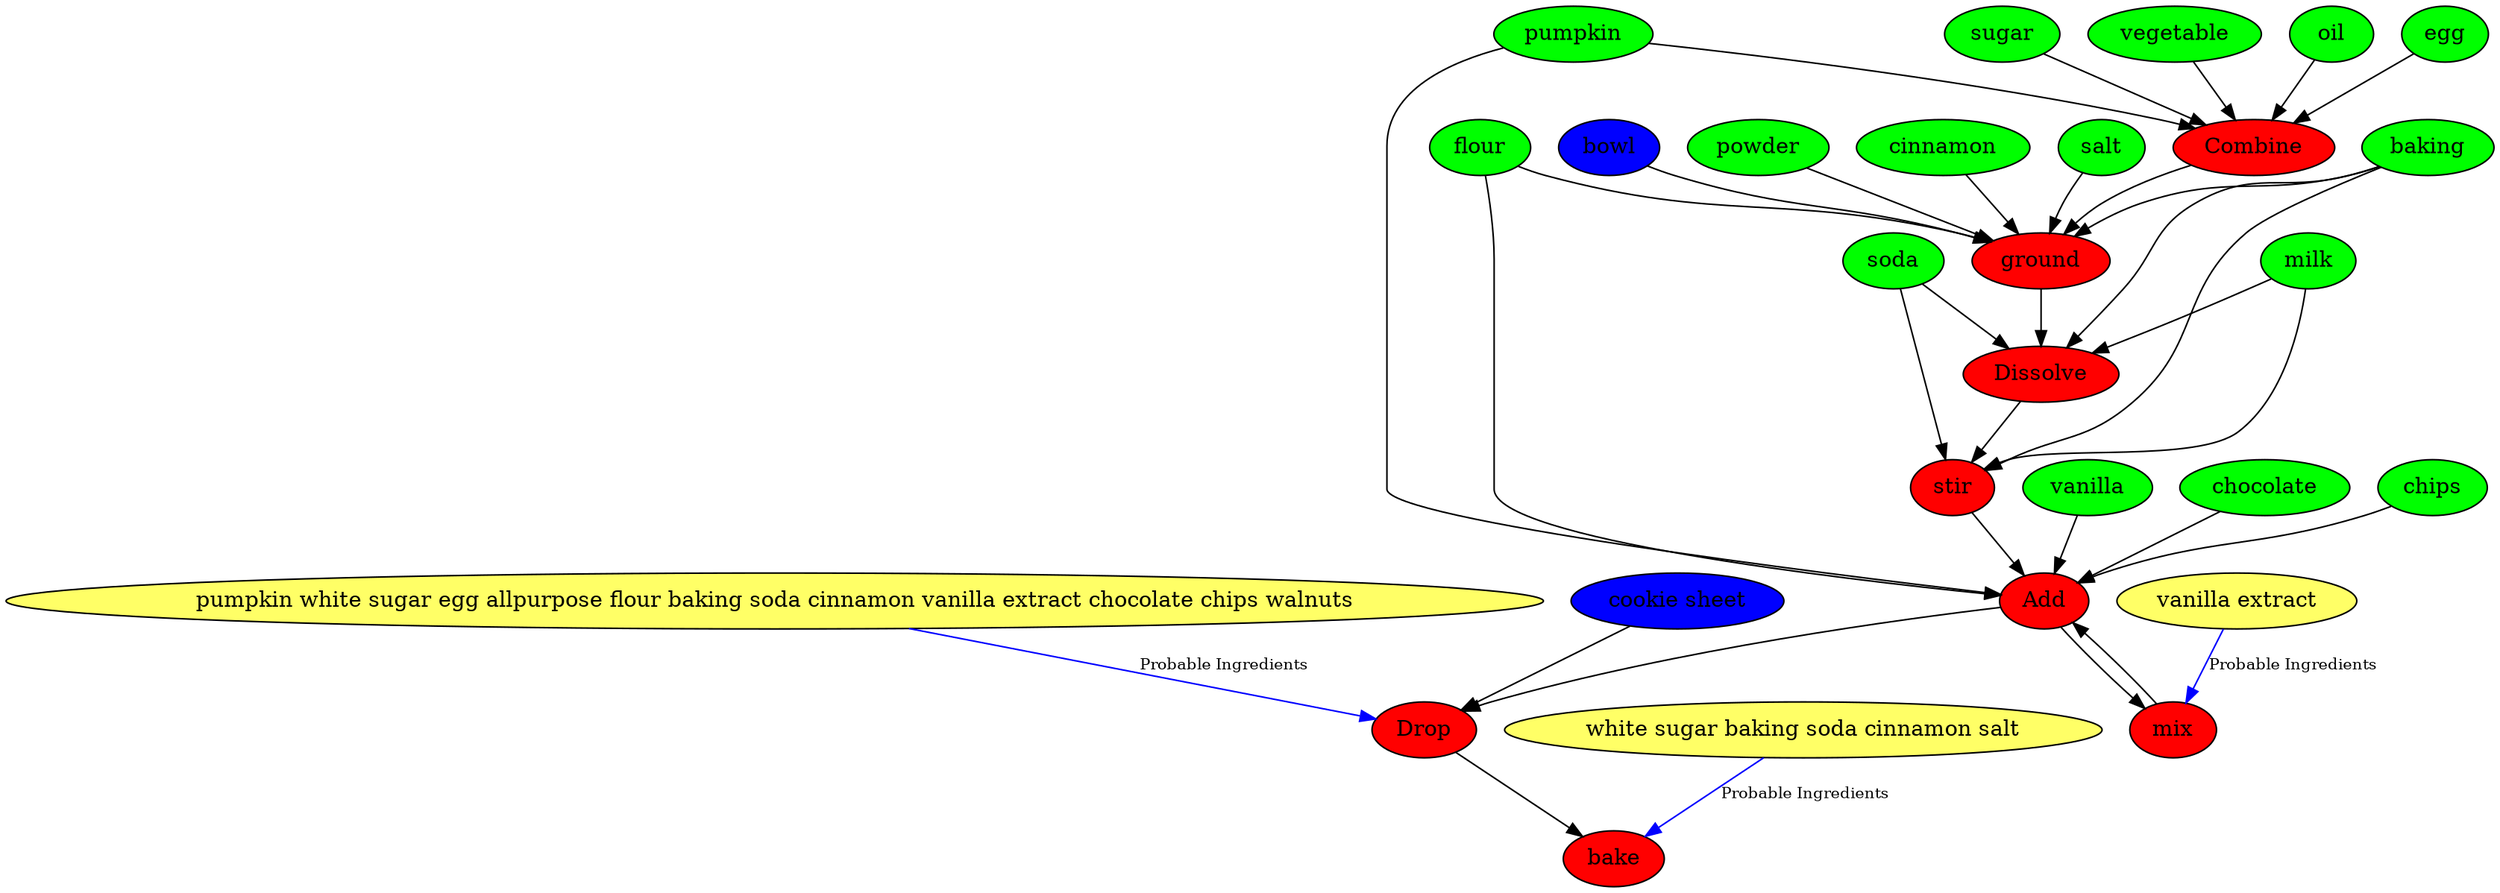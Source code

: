 digraph G {
Combine [style=filled, fillcolor=red];
pumpkin [style=filled, fillcolor=green];
sugar [style=filled, fillcolor=green];
vegetable [style=filled, fillcolor=green];
oil [style=filled, fillcolor=green];
egg [style=filled, fillcolor=green];
bowl [style=filled, fillcolor="#0000ff"];
flour [style=filled, fillcolor=green];
baking [style=filled, fillcolor=green];
powder [style=filled, fillcolor=green];
ground [style=filled, fillcolor="#976856"];
ground [style=filled, fillcolor=red];
cinnamon [style=filled, fillcolor=green];
salt [style=filled, fillcolor=green];
Dissolve [style=filled, fillcolor=red];
baking [style=filled, fillcolor=green];
soda [style=filled, fillcolor=green];
milk [style=filled, fillcolor=green];
stir [style=filled, fillcolor=red];
Add [style=filled, fillcolor=red];
flour [style=filled, fillcolor=green];
pumpkin [style=filled, fillcolor=green];
mix [style=filled, fillcolor=red];
"vanilla extract" [style=filled, fillcolor="#ffff66"];
Add [style=filled, fillcolor=red];
vanilla [style=filled, fillcolor=green];
chocolate [style=filled, fillcolor=green];
chips [style=filled, fillcolor=green];
Drop [style=filled, fillcolor=red];
"cookie sheet" [style=filled, fillcolor="#0000ff"];
"pumpkin white sugar egg allpurpose flour baking soda cinnamon vanilla extract chocolate chips walnuts" [style=filled, fillcolor="#ffff66"];
bake [style=filled, fillcolor=red];
"white sugar baking soda cinnamon salt" [style=filled, fillcolor="#ffff66"];
Combine -> ground;
ground -> Dissolve;
Dissolve -> stir;
stir -> Add;
Add -> mix;
mix -> Add;
Add -> Drop;
Drop -> bake;
pumpkin -> Combine;
sugar -> Combine;
vegetable -> Combine;
oil -> Combine;
egg -> Combine;
flour -> ground;
baking -> ground;
powder -> ground;
cinnamon -> ground;
salt -> ground;
baking -> Dissolve;
soda -> Dissolve;
milk -> Dissolve;
baking -> stir;
soda -> stir;
milk -> stir;
flour -> Add;
pumpkin -> Add;
vanilla -> Add;
chocolate -> Add;
chips -> Add;
bowl -> ground;
"cookie sheet" -> Drop;
"vanilla extract" -> mix  [color=blue, labelfontcolor="#009933", fontsize="10.0", label="Probable Ingredients"];
"pumpkin white sugar egg allpurpose flour baking soda cinnamon vanilla extract chocolate chips walnuts" -> Drop  [color=blue, labelfontcolor="#009933", fontsize="10.0", label="Probable Ingredients"];
"white sugar baking soda cinnamon salt" -> bake  [color=blue, labelfontcolor="#009933", fontsize="10.0", label="Probable Ingredients"];
}
